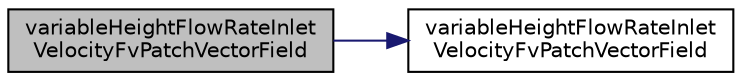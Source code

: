 digraph "variableHeightFlowRateInletVelocityFvPatchVectorField"
{
  bgcolor="transparent";
  edge [fontname="Helvetica",fontsize="10",labelfontname="Helvetica",labelfontsize="10"];
  node [fontname="Helvetica",fontsize="10",shape=record];
  rankdir="LR";
  Node1 [label="variableHeightFlowRateInlet\lVelocityFvPatchVectorField",height=0.2,width=0.4,color="black", fillcolor="grey75", style="filled", fontcolor="black"];
  Node1 -> Node2 [color="midnightblue",fontsize="10",style="solid",fontname="Helvetica"];
  Node2 [label="variableHeightFlowRateInlet\lVelocityFvPatchVectorField",height=0.2,width=0.4,color="black",URL="$a02886.html#ae5582491e6bc645c579f201d878e2d47",tooltip="Construct from patch and internal field. "];
}
